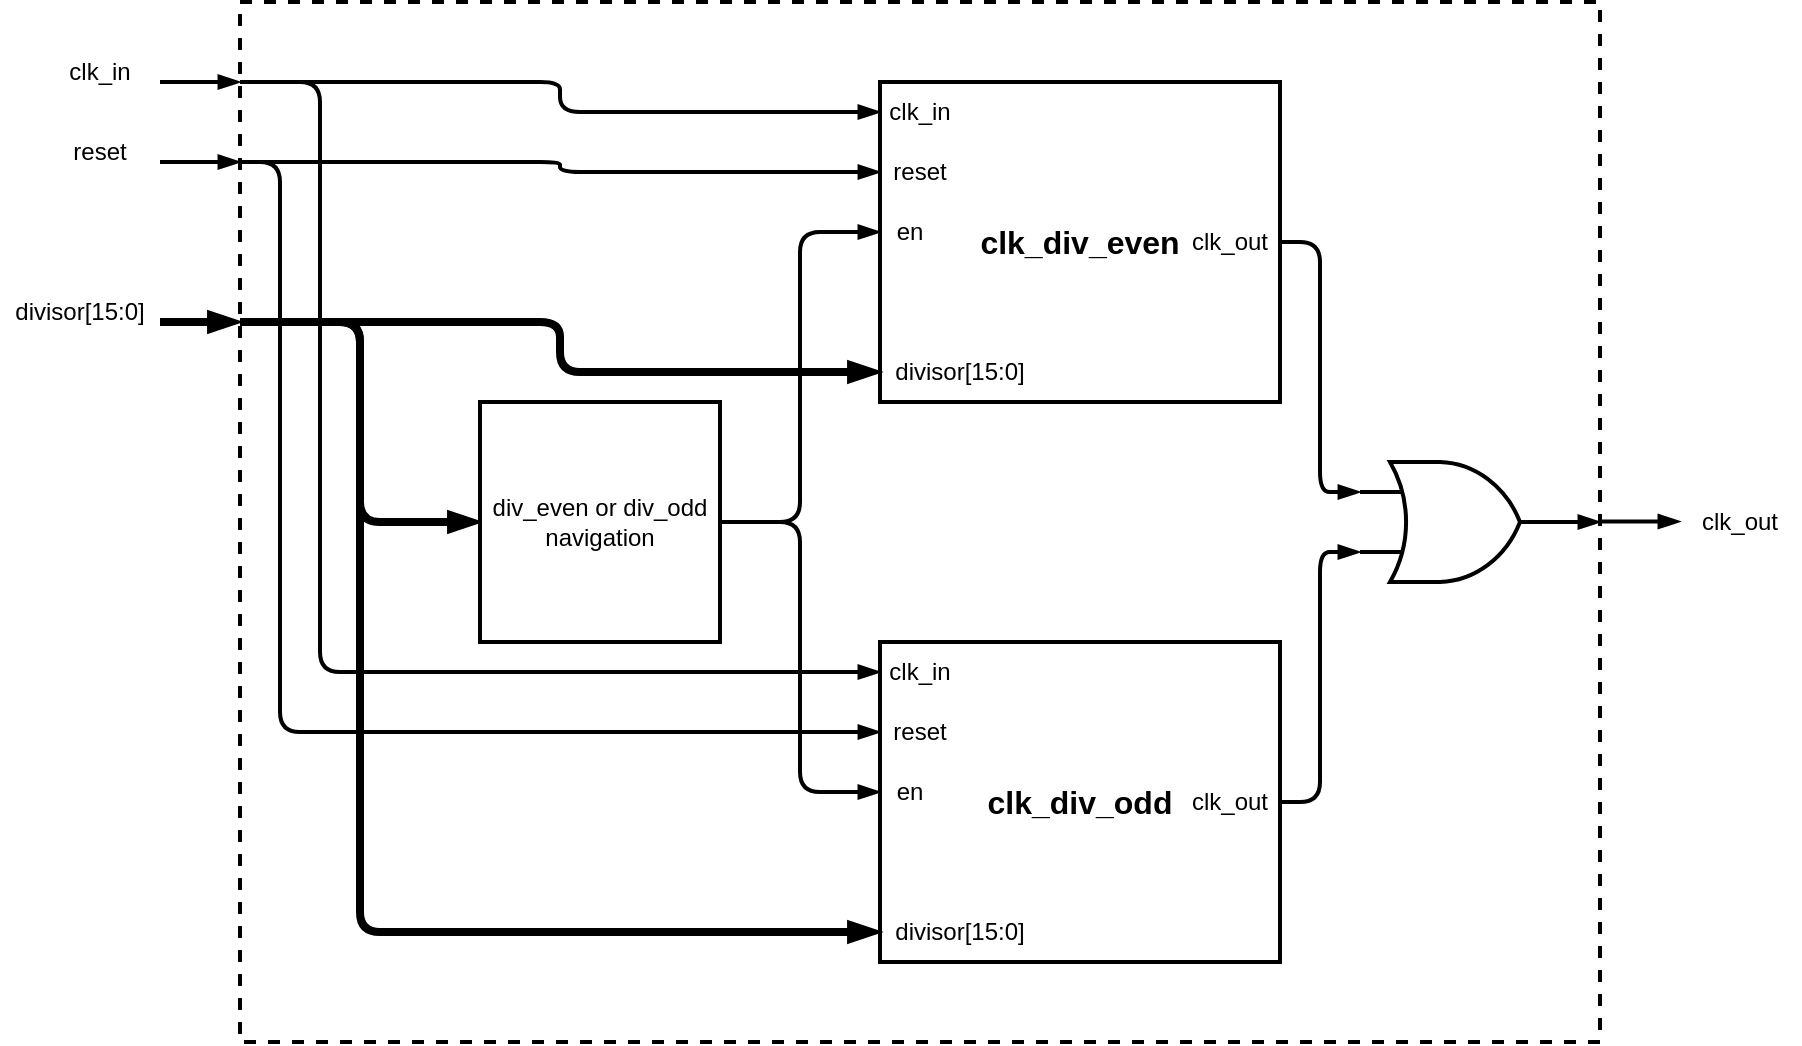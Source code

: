 <mxfile>
    <diagram id="GcC-JIHAXM6IIX27OKor" name="Block-diagram">
        <mxGraphModel dx="1105" dy="792" grid="1" gridSize="10" guides="1" tooltips="1" connect="1" arrows="1" fold="1" page="1" pageScale="1" pageWidth="1169" pageHeight="827" math="0" shadow="0">
            <root>
                <mxCell id="0"/>
                <mxCell id="1" parent="0"/>
                <mxCell id="3" value="" style="endArrow=blockThin;html=1;strokeWidth=2;endFill=1;" edge="1" parent="1">
                    <mxGeometry width="50" height="50" relative="1" as="geometry">
                        <mxPoint x="280" y="240" as="sourcePoint"/>
                        <mxPoint x="320" y="240" as="targetPoint"/>
                    </mxGeometry>
                </mxCell>
                <mxCell id="4" value="" style="endArrow=blockThin;html=1;strokeWidth=2;endFill=1;" edge="1" parent="1">
                    <mxGeometry width="50" height="50" relative="1" as="geometry">
                        <mxPoint x="280" y="280" as="sourcePoint"/>
                        <mxPoint x="320" y="280" as="targetPoint"/>
                    </mxGeometry>
                </mxCell>
                <mxCell id="6" value="" style="endArrow=blockThin;html=1;strokeWidth=4;endFill=1;" edge="1" parent="1">
                    <mxGeometry width="50" height="50" relative="1" as="geometry">
                        <mxPoint x="280" y="360" as="sourcePoint"/>
                        <mxPoint x="320" y="360" as="targetPoint"/>
                    </mxGeometry>
                </mxCell>
                <mxCell id="7" value="clk_in" style="text;html=1;strokeColor=none;fillColor=none;align=center;verticalAlign=middle;whiteSpace=wrap;rounded=0;shadow=0;dashed=1;strokeWidth=2;" vertex="1" parent="1">
                    <mxGeometry x="220" y="220" width="60" height="30" as="geometry"/>
                </mxCell>
                <mxCell id="8" value="reset" style="text;html=1;strokeColor=none;fillColor=none;align=center;verticalAlign=middle;whiteSpace=wrap;rounded=0;shadow=0;dashed=1;strokeWidth=2;" vertex="1" parent="1">
                    <mxGeometry x="220" y="260" width="60" height="30" as="geometry"/>
                </mxCell>
                <mxCell id="10" value="divisor[15:0]" style="text;html=1;strokeColor=none;fillColor=none;align=center;verticalAlign=middle;whiteSpace=wrap;rounded=0;shadow=0;dashed=1;strokeWidth=2;" vertex="1" parent="1">
                    <mxGeometry x="200" y="340" width="80" height="30" as="geometry"/>
                </mxCell>
                <mxCell id="11" value="" style="endArrow=blockThin;html=1;strokeWidth=2;endFill=1;" edge="1" parent="1">
                    <mxGeometry width="50" height="50" relative="1" as="geometry">
                        <mxPoint x="1000" y="459.75" as="sourcePoint"/>
                        <mxPoint x="1040" y="459.75" as="targetPoint"/>
                    </mxGeometry>
                </mxCell>
                <mxCell id="12" value="clk_out" style="text;html=1;strokeColor=none;fillColor=none;align=center;verticalAlign=middle;whiteSpace=wrap;rounded=0;shadow=0;dashed=1;strokeWidth=2;" vertex="1" parent="1">
                    <mxGeometry x="1040" y="445" width="60" height="30" as="geometry"/>
                </mxCell>
                <mxCell id="27" style="edgeStyle=elbowEdgeStyle;html=1;exitX=0;exitY=0.5;exitDx=0;exitDy=0;strokeColor=default;strokeWidth=4;startArrow=blockThin;startFill=1;endArrow=none;endFill=0;" edge="1" parent="1" source="26">
                    <mxGeometry relative="1" as="geometry">
                        <mxPoint x="320" y="360" as="targetPoint"/>
                    </mxGeometry>
                </mxCell>
                <mxCell id="26" value="div_even or div_odd navigation" style="rounded=0;whiteSpace=wrap;html=1;shadow=0;strokeWidth=2;fillColor=default;gradientColor=none;" vertex="1" parent="1">
                    <mxGeometry x="440" y="400" width="120" height="120" as="geometry"/>
                </mxCell>
                <mxCell id="39" value="" style="group" vertex="1" connectable="0" parent="1">
                    <mxGeometry x="640" y="520" width="200" height="160" as="geometry"/>
                </mxCell>
                <mxCell id="33" value="&lt;b&gt;&lt;font style=&quot;font-size: 16px;&quot;&gt;clk_div_odd&lt;/font&gt;&lt;/b&gt;" style="rounded=0;whiteSpace=wrap;html=1;shadow=0;strokeWidth=2;fillColor=default;gradientColor=none;" vertex="1" parent="39">
                    <mxGeometry width="200" height="160" as="geometry"/>
                </mxCell>
                <mxCell id="34" value="reset" style="text;html=1;strokeColor=none;fillColor=none;align=center;verticalAlign=middle;whiteSpace=wrap;rounded=0;shadow=0;dashed=1;strokeWidth=2;" vertex="1" parent="39">
                    <mxGeometry y="30" width="40" height="30" as="geometry"/>
                </mxCell>
                <mxCell id="35" value="clk_in" style="text;html=1;strokeColor=none;fillColor=none;align=center;verticalAlign=middle;whiteSpace=wrap;rounded=0;shadow=0;dashed=1;strokeWidth=2;" vertex="1" parent="39">
                    <mxGeometry width="40" height="30" as="geometry"/>
                </mxCell>
                <mxCell id="36" value="divisor[15:0]" style="text;html=1;strokeColor=none;fillColor=none;align=center;verticalAlign=middle;whiteSpace=wrap;rounded=0;shadow=0;dashed=1;strokeWidth=2;" vertex="1" parent="39">
                    <mxGeometry y="130" width="80" height="30" as="geometry"/>
                </mxCell>
                <mxCell id="37" value="en" style="text;html=1;strokeColor=none;fillColor=none;align=center;verticalAlign=middle;whiteSpace=wrap;rounded=0;shadow=0;dashed=1;strokeWidth=2;" vertex="1" parent="39">
                    <mxGeometry y="60" width="30" height="30" as="geometry"/>
                </mxCell>
                <mxCell id="38" value="clk_out" style="text;html=1;strokeColor=none;fillColor=none;align=center;verticalAlign=middle;whiteSpace=wrap;rounded=0;shadow=0;dashed=1;strokeWidth=2;" vertex="1" parent="39">
                    <mxGeometry x="150" y="65" width="50" height="30" as="geometry"/>
                </mxCell>
                <mxCell id="40" value="" style="group" vertex="1" connectable="0" parent="1">
                    <mxGeometry x="640" y="240" width="200" height="160" as="geometry"/>
                </mxCell>
                <mxCell id="13" value="&lt;b&gt;&lt;font style=&quot;font-size: 16px;&quot;&gt;clk_div_even&lt;/font&gt;&lt;/b&gt;" style="rounded=0;whiteSpace=wrap;html=1;shadow=0;strokeWidth=2;fillColor=default;gradientColor=none;" vertex="1" parent="40">
                    <mxGeometry width="200" height="160" as="geometry"/>
                </mxCell>
                <mxCell id="28" value="reset" style="text;html=1;strokeColor=none;fillColor=none;align=center;verticalAlign=middle;whiteSpace=wrap;rounded=0;shadow=0;dashed=1;strokeWidth=2;" vertex="1" parent="40">
                    <mxGeometry y="30" width="40" height="30" as="geometry"/>
                </mxCell>
                <mxCell id="29" value="clk_in" style="text;html=1;strokeColor=none;fillColor=none;align=center;verticalAlign=middle;whiteSpace=wrap;rounded=0;shadow=0;dashed=1;strokeWidth=2;" vertex="1" parent="40">
                    <mxGeometry width="40" height="30" as="geometry"/>
                </mxCell>
                <mxCell id="30" value="divisor[15:0]" style="text;html=1;strokeColor=none;fillColor=none;align=center;verticalAlign=middle;whiteSpace=wrap;rounded=0;shadow=0;dashed=1;strokeWidth=2;" vertex="1" parent="40">
                    <mxGeometry y="130" width="80" height="30" as="geometry"/>
                </mxCell>
                <mxCell id="31" value="en" style="text;html=1;strokeColor=none;fillColor=none;align=center;verticalAlign=middle;whiteSpace=wrap;rounded=0;shadow=0;dashed=1;strokeWidth=2;" vertex="1" parent="40">
                    <mxGeometry y="60" width="30" height="30" as="geometry"/>
                </mxCell>
                <mxCell id="32" value="clk_out" style="text;html=1;strokeColor=none;fillColor=none;align=center;verticalAlign=middle;whiteSpace=wrap;rounded=0;shadow=0;dashed=1;strokeWidth=2;" vertex="1" parent="40">
                    <mxGeometry x="150" y="65" width="50" height="30" as="geometry"/>
                </mxCell>
                <mxCell id="41" style="edgeStyle=elbowEdgeStyle;html=1;exitX=0;exitY=0.5;exitDx=0;exitDy=0;strokeColor=default;strokeWidth=4;fontSize=16;startArrow=blockThin;startFill=1;endArrow=none;endFill=0;" edge="1" parent="1" source="30">
                    <mxGeometry relative="1" as="geometry">
                        <mxPoint x="320" y="360" as="targetPoint"/>
                    </mxGeometry>
                </mxCell>
                <mxCell id="42" style="edgeStyle=elbowEdgeStyle;html=1;exitX=0;exitY=0.5;exitDx=0;exitDy=0;strokeColor=default;strokeWidth=4;fontSize=16;startArrow=blockThin;startFill=1;endArrow=none;endFill=0;" edge="1" parent="1" source="36">
                    <mxGeometry relative="1" as="geometry">
                        <mxPoint x="320" y="360" as="targetPoint"/>
                        <Array as="points">
                            <mxPoint x="380" y="510"/>
                        </Array>
                    </mxGeometry>
                </mxCell>
                <mxCell id="44" style="edgeStyle=elbowEdgeStyle;html=1;exitX=0;exitY=0.5;exitDx=0;exitDy=0;strokeColor=default;strokeWidth=2;fontSize=16;startArrow=blockThin;startFill=1;endArrow=none;endFill=0;" edge="1" parent="1" source="29">
                    <mxGeometry relative="1" as="geometry">
                        <mxPoint x="320" y="240" as="targetPoint"/>
                    </mxGeometry>
                </mxCell>
                <mxCell id="45" style="edgeStyle=elbowEdgeStyle;html=1;exitX=0;exitY=0.5;exitDx=0;exitDy=0;strokeColor=default;strokeWidth=2;fontSize=16;startArrow=blockThin;startFill=1;endArrow=none;endFill=0;" edge="1" parent="1" source="28">
                    <mxGeometry relative="1" as="geometry">
                        <mxPoint x="320" y="280" as="targetPoint"/>
                    </mxGeometry>
                </mxCell>
                <mxCell id="47" style="edgeStyle=elbowEdgeStyle;html=1;exitX=0;exitY=0.5;exitDx=0;exitDy=0;strokeColor=default;strokeWidth=2;fontSize=16;startArrow=blockThin;startFill=1;endArrow=none;endFill=0;" edge="1" parent="1" source="31" target="26">
                    <mxGeometry relative="1" as="geometry"/>
                </mxCell>
                <mxCell id="48" style="edgeStyle=elbowEdgeStyle;html=1;exitX=0;exitY=0.5;exitDx=0;exitDy=0;entryX=1;entryY=0.5;entryDx=0;entryDy=0;strokeColor=default;strokeWidth=2;fontSize=16;startArrow=blockThin;startFill=1;endArrow=none;endFill=0;" edge="1" parent="1" source="37" target="26">
                    <mxGeometry relative="1" as="geometry"/>
                </mxCell>
                <mxCell id="49" style="edgeStyle=elbowEdgeStyle;html=1;exitX=0;exitY=0.5;exitDx=0;exitDy=0;strokeColor=default;strokeWidth=2;fontSize=16;startArrow=blockThin;startFill=1;endArrow=none;endFill=0;" edge="1" parent="1" source="35">
                    <mxGeometry relative="1" as="geometry">
                        <mxPoint x="320" y="240" as="targetPoint"/>
                        <Array as="points">
                            <mxPoint x="360" y="400"/>
                        </Array>
                    </mxGeometry>
                </mxCell>
                <mxCell id="50" style="edgeStyle=elbowEdgeStyle;html=1;exitX=0;exitY=0.5;exitDx=0;exitDy=0;strokeColor=default;strokeWidth=2;fontSize=16;startArrow=blockThin;startFill=1;endArrow=none;endFill=0;" edge="1" parent="1" source="34">
                    <mxGeometry relative="1" as="geometry">
                        <mxPoint x="320" y="280" as="targetPoint"/>
                        <Array as="points">
                            <mxPoint x="340" y="410"/>
                        </Array>
                    </mxGeometry>
                </mxCell>
                <mxCell id="56" style="edgeStyle=elbowEdgeStyle;html=1;exitX=1;exitY=0.5;exitDx=0;exitDy=0;exitPerimeter=0;strokeColor=default;strokeWidth=2;fontSize=16;startArrow=none;startFill=0;endArrow=blockThin;endFill=1;" edge="1" parent="1" source="51">
                    <mxGeometry relative="1" as="geometry">
                        <mxPoint x="1000" y="460" as="targetPoint"/>
                    </mxGeometry>
                </mxCell>
                <mxCell id="51" value="" style="verticalLabelPosition=bottom;shadow=0;dashed=0;align=center;html=1;verticalAlign=top;shape=mxgraph.electrical.logic_gates.logic_gate;operation=or;strokeWidth=2;fontSize=16;fillColor=default;gradientColor=none;" vertex="1" parent="1">
                    <mxGeometry x="880" y="430" width="100" height="60" as="geometry"/>
                </mxCell>
                <mxCell id="53" style="edgeStyle=elbowEdgeStyle;html=1;exitX=1;exitY=0.5;exitDx=0;exitDy=0;entryX=0;entryY=0.25;entryDx=0;entryDy=0;entryPerimeter=0;strokeColor=default;strokeWidth=2;fontSize=16;startArrow=none;startFill=0;endArrow=blockThin;endFill=1;" edge="1" parent="1" source="32" target="51">
                    <mxGeometry relative="1" as="geometry"/>
                </mxCell>
                <mxCell id="54" style="edgeStyle=elbowEdgeStyle;html=1;exitX=1;exitY=0.5;exitDx=0;exitDy=0;entryX=0;entryY=0.75;entryDx=0;entryDy=0;entryPerimeter=0;strokeColor=default;strokeWidth=2;fontSize=16;startArrow=none;startFill=0;endArrow=blockThin;endFill=1;" edge="1" parent="1" source="38" target="51">
                    <mxGeometry relative="1" as="geometry"/>
                </mxCell>
                <mxCell id="55" value="" style="rounded=0;whiteSpace=wrap;html=1;shadow=0;strokeWidth=2;fontSize=16;fillColor=none;gradientColor=none;dashed=1;movable=0;resizable=0;rotatable=0;deletable=0;editable=0;connectable=0;" vertex="1" parent="1">
                    <mxGeometry x="320" y="200" width="680" height="520" as="geometry"/>
                </mxCell>
            </root>
        </mxGraphModel>
    </diagram>
</mxfile>